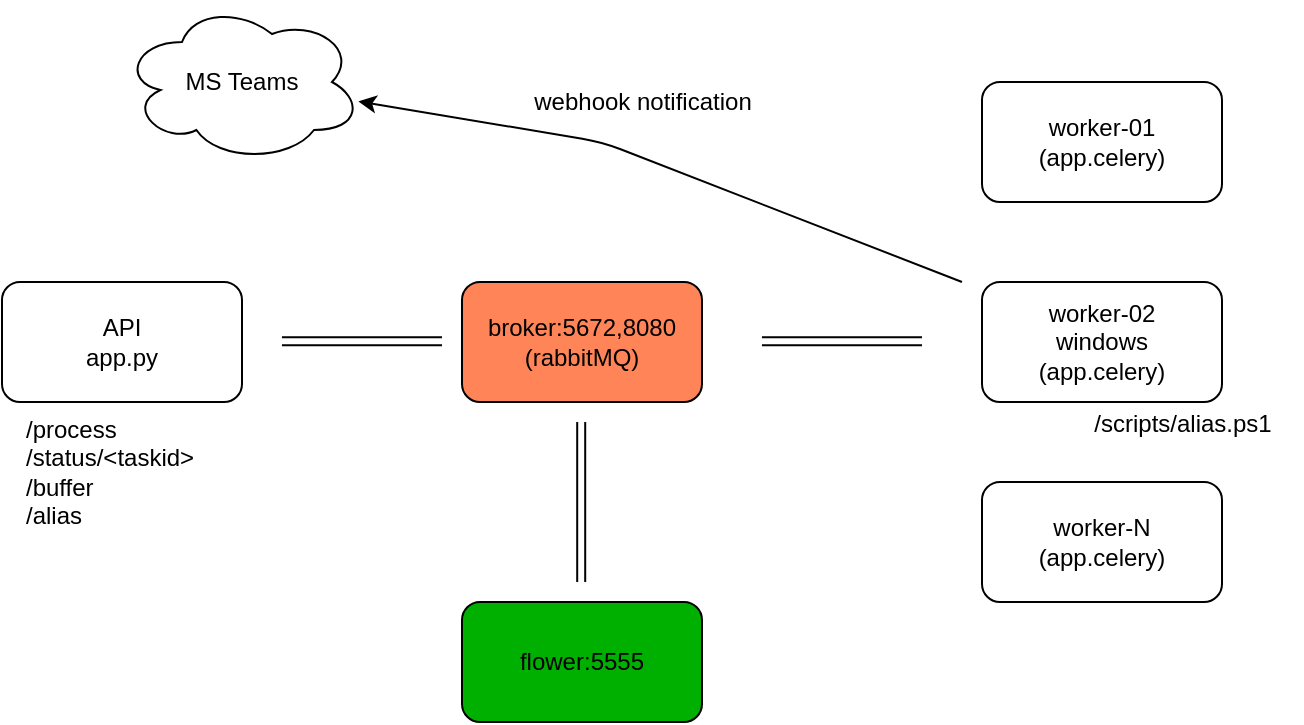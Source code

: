 <mxfile version="13.0.2" type="device"><diagram id="C5RBs43oDa-KdzZeNtuy" name="Page-1"><mxGraphModel dx="1108" dy="496" grid="1" gridSize="10" guides="1" tooltips="1" connect="1" arrows="1" fold="1" page="1" pageScale="1" pageWidth="827" pageHeight="1169" math="0" shadow="0"><root><mxCell id="WIyWlLk6GJQsqaUBKTNV-0"/><mxCell id="WIyWlLk6GJQsqaUBKTNV-1" parent="WIyWlLk6GJQsqaUBKTNV-0"/><mxCell id="eqloOpYjpnxV0UDDhN5J-0" value="&lt;div&gt;API&lt;/div&gt;&lt;div&gt;app.py&lt;br&gt;&lt;/div&gt;" style="rounded=1;whiteSpace=wrap;html=1;" parent="WIyWlLk6GJQsqaUBKTNV-1" vertex="1"><mxGeometry x="130" y="240" width="120" height="60" as="geometry"/></mxCell><mxCell id="eqloOpYjpnxV0UDDhN5J-2" value="&lt;div&gt;worker-01&lt;/div&gt;&lt;div&gt;(app.celery)&lt;br&gt;&lt;/div&gt;" style="rounded=1;whiteSpace=wrap;html=1;" parent="WIyWlLk6GJQsqaUBKTNV-1" vertex="1"><mxGeometry x="620" y="140" width="120" height="60" as="geometry"/></mxCell><mxCell id="eqloOpYjpnxV0UDDhN5J-3" value="&lt;div&gt;worker-02&lt;/div&gt;&lt;div&gt;windows&lt;br&gt;&lt;/div&gt;&lt;div&gt;(app.celery)&lt;/div&gt;" style="rounded=1;whiteSpace=wrap;html=1;" parent="WIyWlLk6GJQsqaUBKTNV-1" vertex="1"><mxGeometry x="620" y="240" width="120" height="60" as="geometry"/></mxCell><mxCell id="eqloOpYjpnxV0UDDhN5J-5" value="&lt;div&gt;worker-N&lt;/div&gt;(app.celery)" style="rounded=1;whiteSpace=wrap;html=1;" parent="WIyWlLk6GJQsqaUBKTNV-1" vertex="1"><mxGeometry x="620" y="340" width="120" height="60" as="geometry"/></mxCell><mxCell id="eqloOpYjpnxV0UDDhN5J-7" value="broker:5672,8080 (rabbitMQ)" style="rounded=1;whiteSpace=wrap;html=1;fillColor=#FF8457;" parent="WIyWlLk6GJQsqaUBKTNV-1" vertex="1"><mxGeometry x="360" y="240" width="120" height="60" as="geometry"/></mxCell><mxCell id="eqloOpYjpnxV0UDDhN5J-8" value="" style="shape=link;html=1;" parent="WIyWlLk6GJQsqaUBKTNV-1" edge="1"><mxGeometry width="50" height="50" relative="1" as="geometry"><mxPoint x="510" y="269.6" as="sourcePoint"/><mxPoint x="590" y="269.6" as="targetPoint"/></mxGeometry></mxCell><mxCell id="eqloOpYjpnxV0UDDhN5J-9" value="" style="shape=link;html=1;" parent="WIyWlLk6GJQsqaUBKTNV-1" edge="1"><mxGeometry width="50" height="50" relative="1" as="geometry"><mxPoint x="270" y="269.6" as="sourcePoint"/><mxPoint x="350" y="269.6" as="targetPoint"/></mxGeometry></mxCell><mxCell id="eqloOpYjpnxV0UDDhN5J-10" value="" style="shape=link;html=1;" parent="WIyWlLk6GJQsqaUBKTNV-1" edge="1"><mxGeometry width="50" height="50" relative="1" as="geometry"><mxPoint x="419.6" y="310" as="sourcePoint"/><mxPoint x="419.6" y="390" as="targetPoint"/></mxGeometry></mxCell><mxCell id="eqloOpYjpnxV0UDDhN5J-11" value="&lt;div&gt;flower:5555&lt;/div&gt;" style="rounded=1;whiteSpace=wrap;html=1;fillColor=#00B000;" parent="WIyWlLk6GJQsqaUBKTNV-1" vertex="1"><mxGeometry x="360" y="400" width="120" height="60" as="geometry"/></mxCell><mxCell id="eqloOpYjpnxV0UDDhN5J-12" value="&lt;div align=&quot;left&quot;&gt;/process&lt;/div&gt;&lt;div align=&quot;left&quot;&gt;/status/&amp;lt;taskid&amp;gt;&lt;/div&gt;&lt;div align=&quot;left&quot;&gt;/buffer&lt;/div&gt;&lt;div align=&quot;left&quot;&gt;/alias&lt;br&gt;&lt;/div&gt;" style="text;html=1;align=left;verticalAlign=middle;resizable=0;points=[];autosize=1;" parent="WIyWlLk6GJQsqaUBKTNV-1" vertex="1"><mxGeometry x="140" y="305" width="120" height="60" as="geometry"/></mxCell><mxCell id="eqloOpYjpnxV0UDDhN5J-13" value="MS Teams" style="ellipse;shape=cloud;whiteSpace=wrap;html=1;fillColor=#FFFFFF;" parent="WIyWlLk6GJQsqaUBKTNV-1" vertex="1"><mxGeometry x="190" y="100" width="120" height="80" as="geometry"/></mxCell><mxCell id="eqloOpYjpnxV0UDDhN5J-16" value="" style="endArrow=classic;html=1;" parent="WIyWlLk6GJQsqaUBKTNV-1" edge="1" target="eqloOpYjpnxV0UDDhN5J-13"><mxGeometry width="50" height="50" relative="1" as="geometry"><mxPoint x="610" y="240" as="sourcePoint"/><mxPoint x="225" y="180" as="targetPoint"/><Array as="points"><mxPoint x="430" y="170"/></Array></mxGeometry></mxCell><mxCell id="eqloOpYjpnxV0UDDhN5J-17" value="webhook notification" style="text;html=1;align=center;verticalAlign=middle;resizable=0;points=[];autosize=1;" parent="WIyWlLk6GJQsqaUBKTNV-1" vertex="1"><mxGeometry x="380" y="140" width="140" height="20" as="geometry"/></mxCell><mxCell id="qTWfszXoOn0Q9egglffX-0" value="/scripts/alias.ps1" style="text;html=1;align=center;verticalAlign=middle;resizable=0;points=[];autosize=1;" vertex="1" parent="WIyWlLk6GJQsqaUBKTNV-1"><mxGeometry x="660" y="301" width="120" height="20" as="geometry"/></mxCell></root></mxGraphModel></diagram></mxfile>